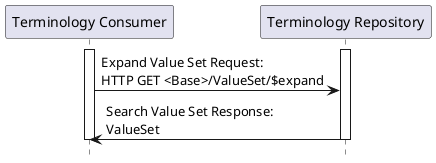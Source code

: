 @startuml
hide footbox

participant "Terminology Consumer" as Client
participant "Terminology Repository" as Server
activate Client
activate Server
Client -> Server : Expand Value Set Request:\nHTTP GET <Base>/ValueSet/$expand
Server -> Client : Search Value Set Response:\nValueSet
deactivate Client
deactivate Server
@enduml
